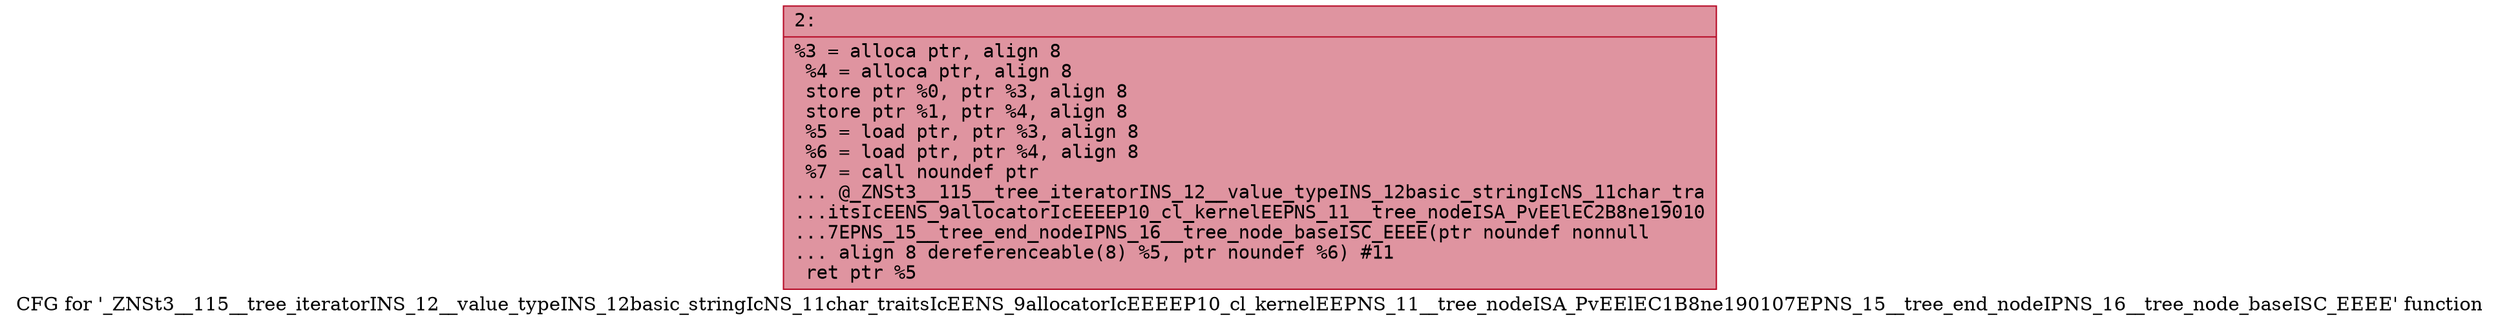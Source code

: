 digraph "CFG for '_ZNSt3__115__tree_iteratorINS_12__value_typeINS_12basic_stringIcNS_11char_traitsIcEENS_9allocatorIcEEEEP10_cl_kernelEEPNS_11__tree_nodeISA_PvEElEC1B8ne190107EPNS_15__tree_end_nodeIPNS_16__tree_node_baseISC_EEEE' function" {
	label="CFG for '_ZNSt3__115__tree_iteratorINS_12__value_typeINS_12basic_stringIcNS_11char_traitsIcEENS_9allocatorIcEEEEP10_cl_kernelEEPNS_11__tree_nodeISA_PvEElEC1B8ne190107EPNS_15__tree_end_nodeIPNS_16__tree_node_baseISC_EEEE' function";

	Node0x600001383750 [shape=record,color="#b70d28ff", style=filled, fillcolor="#b70d2870" fontname="Courier",label="{2:\l|  %3 = alloca ptr, align 8\l  %4 = alloca ptr, align 8\l  store ptr %0, ptr %3, align 8\l  store ptr %1, ptr %4, align 8\l  %5 = load ptr, ptr %3, align 8\l  %6 = load ptr, ptr %4, align 8\l  %7 = call noundef ptr\l... @_ZNSt3__115__tree_iteratorINS_12__value_typeINS_12basic_stringIcNS_11char_tra\l...itsIcEENS_9allocatorIcEEEEP10_cl_kernelEEPNS_11__tree_nodeISA_PvEElEC2B8ne19010\l...7EPNS_15__tree_end_nodeIPNS_16__tree_node_baseISC_EEEE(ptr noundef nonnull\l... align 8 dereferenceable(8) %5, ptr noundef %6) #11\l  ret ptr %5\l}"];
}
